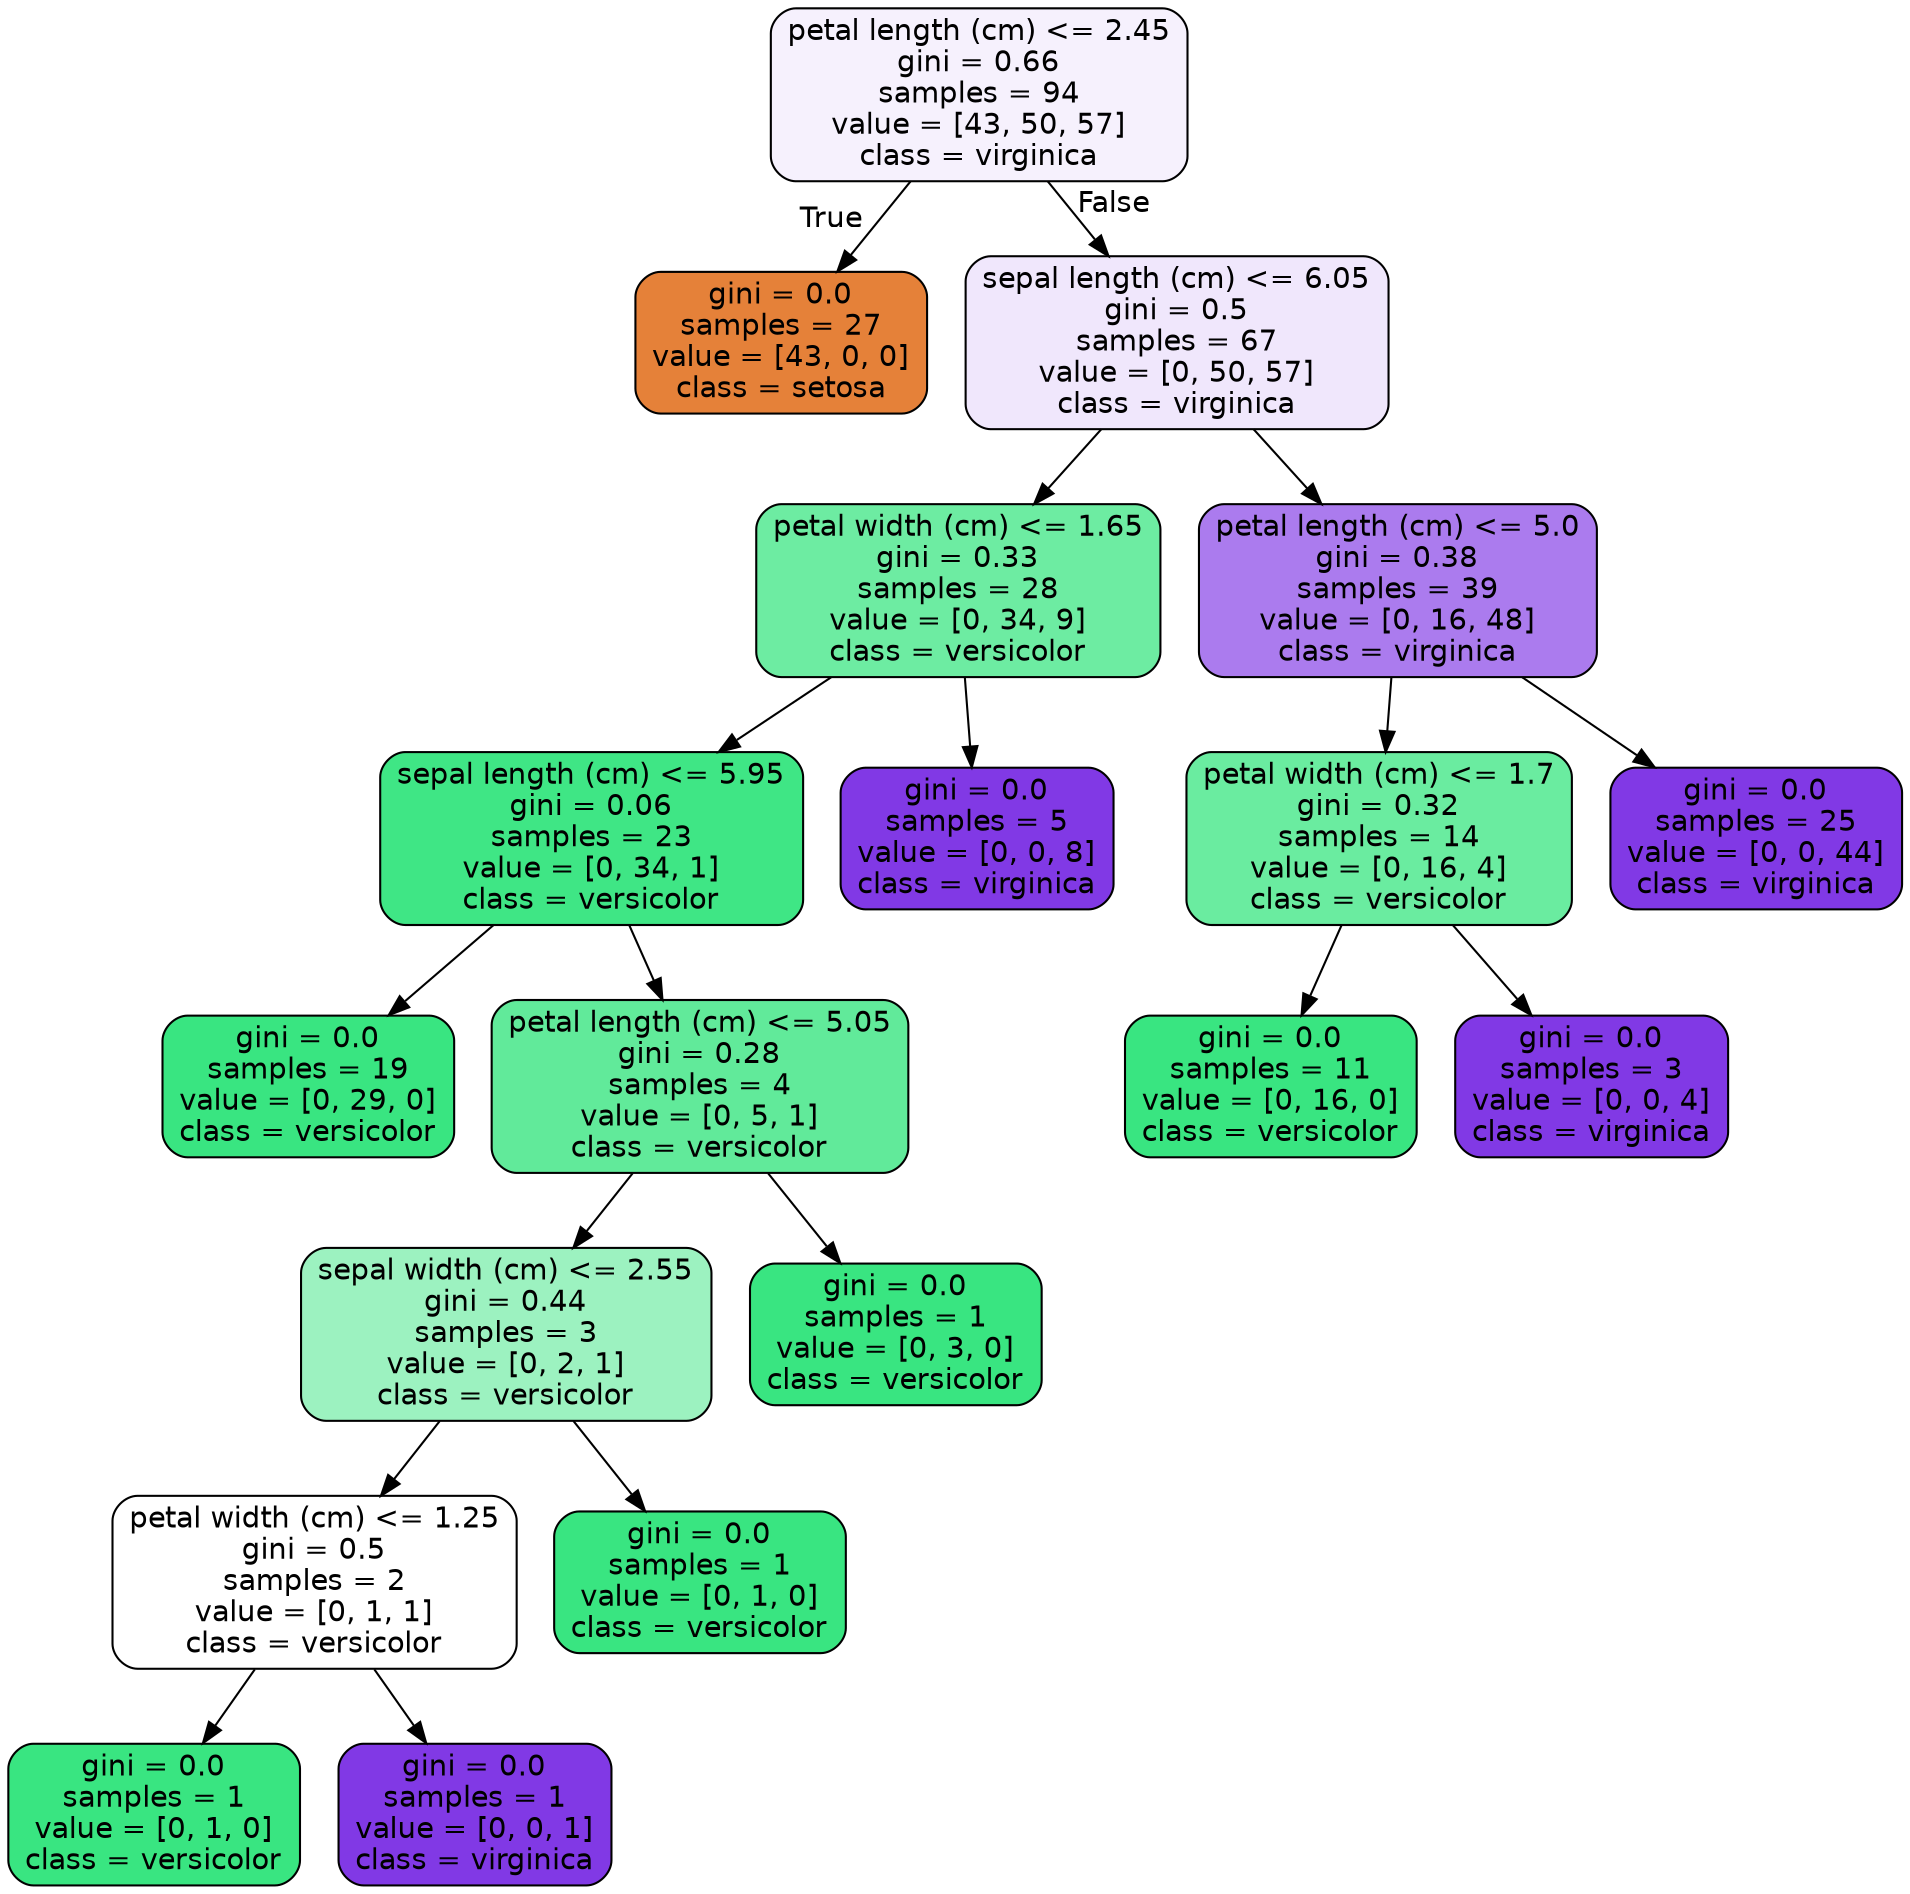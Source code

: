 digraph Tree {
node [shape=box, style="filled, rounded", color="black", fontname="helvetica"] ;
edge [fontname="helvetica"] ;
0 [label="petal length (cm) <= 2.45\ngini = 0.66\nsamples = 94\nvalue = [43, 50, 57]\nclass = virginica", fillcolor="#f6f1fd"] ;
1 [label="gini = 0.0\nsamples = 27\nvalue = [43, 0, 0]\nclass = setosa", fillcolor="#e58139"] ;
0 -> 1 [labeldistance=2.5, labelangle=45, headlabel="True"] ;
2 [label="sepal length (cm) <= 6.05\ngini = 0.5\nsamples = 67\nvalue = [0, 50, 57]\nclass = virginica", fillcolor="#f0e7fc"] ;
0 -> 2 [labeldistance=2.5, labelangle=-45, headlabel="False"] ;
3 [label="petal width (cm) <= 1.65\ngini = 0.33\nsamples = 28\nvalue = [0, 34, 9]\nclass = versicolor", fillcolor="#6deca2"] ;
2 -> 3 ;
4 [label="sepal length (cm) <= 5.95\ngini = 0.06\nsamples = 23\nvalue = [0, 34, 1]\nclass = versicolor", fillcolor="#3fe685"] ;
3 -> 4 ;
5 [label="gini = 0.0\nsamples = 19\nvalue = [0, 29, 0]\nclass = versicolor", fillcolor="#39e581"] ;
4 -> 5 ;
6 [label="petal length (cm) <= 5.05\ngini = 0.28\nsamples = 4\nvalue = [0, 5, 1]\nclass = versicolor", fillcolor="#61ea9a"] ;
4 -> 6 ;
7 [label="sepal width (cm) <= 2.55\ngini = 0.44\nsamples = 3\nvalue = [0, 2, 1]\nclass = versicolor", fillcolor="#9cf2c0"] ;
6 -> 7 ;
8 [label="petal width (cm) <= 1.25\ngini = 0.5\nsamples = 2\nvalue = [0, 1, 1]\nclass = versicolor", fillcolor="#ffffff"] ;
7 -> 8 ;
9 [label="gini = 0.0\nsamples = 1\nvalue = [0, 1, 0]\nclass = versicolor", fillcolor="#39e581"] ;
8 -> 9 ;
10 [label="gini = 0.0\nsamples = 1\nvalue = [0, 0, 1]\nclass = virginica", fillcolor="#8139e5"] ;
8 -> 10 ;
11 [label="gini = 0.0\nsamples = 1\nvalue = [0, 1, 0]\nclass = versicolor", fillcolor="#39e581"] ;
7 -> 11 ;
12 [label="gini = 0.0\nsamples = 1\nvalue = [0, 3, 0]\nclass = versicolor", fillcolor="#39e581"] ;
6 -> 12 ;
13 [label="gini = 0.0\nsamples = 5\nvalue = [0, 0, 8]\nclass = virginica", fillcolor="#8139e5"] ;
3 -> 13 ;
14 [label="petal length (cm) <= 5.0\ngini = 0.38\nsamples = 39\nvalue = [0, 16, 48]\nclass = virginica", fillcolor="#ab7bee"] ;
2 -> 14 ;
15 [label="petal width (cm) <= 1.7\ngini = 0.32\nsamples = 14\nvalue = [0, 16, 4]\nclass = versicolor", fillcolor="#6aeca0"] ;
14 -> 15 ;
16 [label="gini = 0.0\nsamples = 11\nvalue = [0, 16, 0]\nclass = versicolor", fillcolor="#39e581"] ;
15 -> 16 ;
17 [label="gini = 0.0\nsamples = 3\nvalue = [0, 0, 4]\nclass = virginica", fillcolor="#8139e5"] ;
15 -> 17 ;
18 [label="gini = 0.0\nsamples = 25\nvalue = [0, 0, 44]\nclass = virginica", fillcolor="#8139e5"] ;
14 -> 18 ;
}